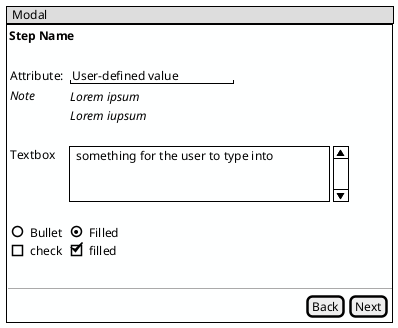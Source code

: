 @startsalt
skinparam backgroundcolor #FEFFFF

{
{*  Modal}
{+

{
    { 
      <b>Step Name
            {.}

        {
          Attribute:  | "User-defined value  " 
          <i>Note |          {<i>Lorem ipsum 
        <i>Lorem iupsum}
        {.}
        Textbox  |
        {SI
    something for the user to type into
    
                                           
}
        {.}
        () Bullet| 
        (X) Filled
        [ ] check|
        [X] filled
          
{.}
        {
        }
        } 
        

    }
    --
{                                                 |[Back] | [Next]|}
}
}
}
@endsalt
